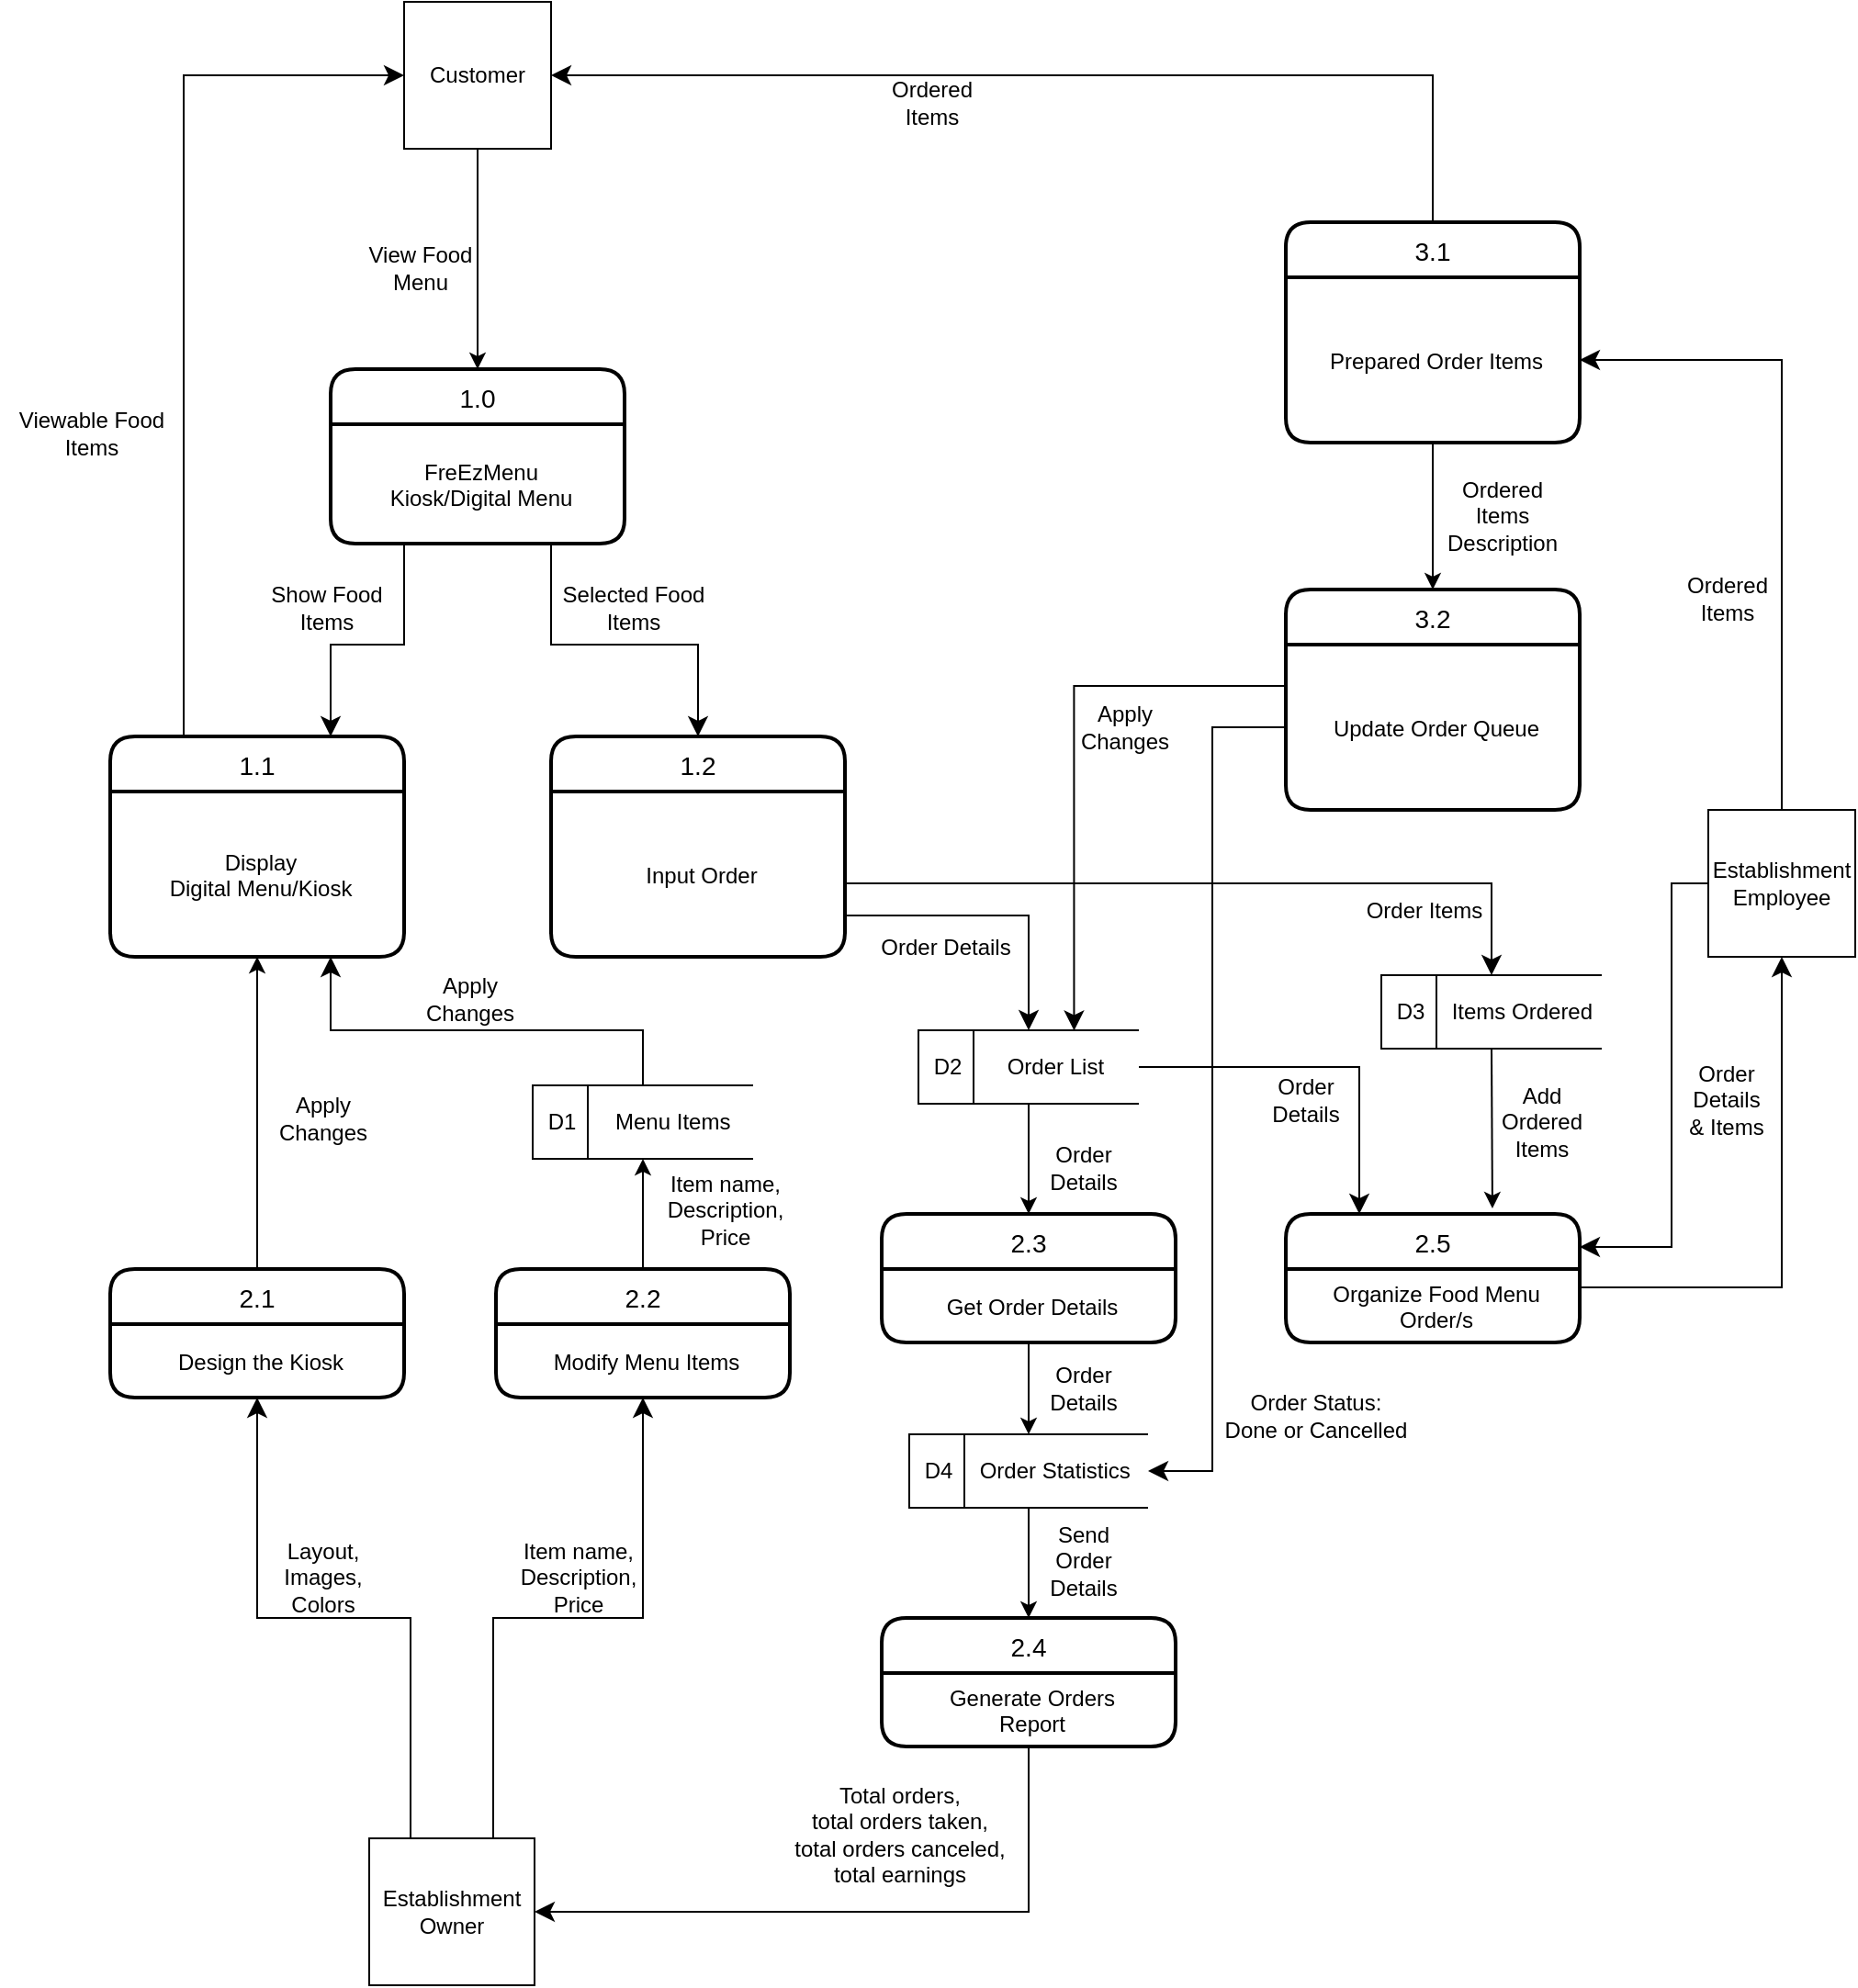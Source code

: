 <mxfile>
    <diagram id="DYdMffh3PidcgBAZlkbQ" name="Page-1">
        <mxGraphModel dx="1154" dy="839" grid="1" gridSize="10" guides="1" tooltips="1" connect="1" arrows="1" fold="1" page="1" pageScale="1" pageWidth="2000" pageHeight="1100" math="0" shadow="0">
            <root>
                <mxCell id="0"/>
                <mxCell id="1" parent="0"/>
                <mxCell id="65" value="Customer" style="rounded=0;whiteSpace=wrap;html=1;" parent="1" vertex="1">
                    <mxGeometry x="640" width="80" height="80" as="geometry"/>
                </mxCell>
                <mxCell id="69" value="1.0" style="swimlane;childLayout=stackLayout;horizontal=1;startSize=30;horizontalStack=0;rounded=1;fontSize=14;fontStyle=0;strokeWidth=2;resizeParent=0;resizeLast=1;shadow=0;dashed=0;align=center;" parent="1" vertex="1">
                    <mxGeometry x="600" y="200" width="160" height="95" as="geometry"/>
                </mxCell>
                <mxCell id="70" value="FreEzMenu&#10;Kiosk/Digital Menu" style="align=center;strokeColor=none;fillColor=none;spacingLeft=4;fontSize=12;verticalAlign=middle;resizable=0;rotatable=0;part=1;" parent="69" vertex="1">
                    <mxGeometry y="30" width="160" height="65" as="geometry"/>
                </mxCell>
                <mxCell id="71" value="View Food&lt;br&gt;Menu" style="text;html=1;strokeColor=none;fillColor=none;align=center;verticalAlign=middle;whiteSpace=wrap;rounded=0;" parent="1" vertex="1">
                    <mxGeometry x="619" y="130" width="60" height="30" as="geometry"/>
                </mxCell>
                <mxCell id="72" value="" style="endArrow=classic;html=1;exitX=0.5;exitY=1;exitDx=0;exitDy=0;entryX=0.5;entryY=0;entryDx=0;entryDy=0;" parent="1" source="65" target="69" edge="1">
                    <mxGeometry width="50" height="50" relative="1" as="geometry">
                        <mxPoint x="670" y="160" as="sourcePoint"/>
                        <mxPoint x="720" y="110" as="targetPoint"/>
                    </mxGeometry>
                </mxCell>
                <mxCell id="73" value="1.1" style="swimlane;childLayout=stackLayout;horizontal=1;startSize=30;horizontalStack=0;rounded=1;fontSize=14;fontStyle=0;strokeWidth=2;resizeParent=0;resizeLast=1;shadow=0;dashed=0;align=center;" parent="1" vertex="1">
                    <mxGeometry x="480" y="400" width="160" height="120" as="geometry"/>
                </mxCell>
                <mxCell id="74" value="Display&#10;Digital Menu/Kiosk" style="align=center;strokeColor=none;fillColor=none;spacingLeft=4;fontSize=12;verticalAlign=middle;resizable=0;rotatable=0;part=1;" parent="73" vertex="1">
                    <mxGeometry y="30" width="160" height="90" as="geometry"/>
                </mxCell>
                <mxCell id="76" value="1.2" style="swimlane;childLayout=stackLayout;horizontal=1;startSize=30;horizontalStack=0;rounded=1;fontSize=14;fontStyle=0;strokeWidth=2;resizeParent=0;resizeLast=1;shadow=0;dashed=0;align=center;" parent="1" vertex="1">
                    <mxGeometry x="720" y="400" width="160" height="120" as="geometry"/>
                </mxCell>
                <mxCell id="77" value="Input Order" style="align=center;strokeColor=none;fillColor=none;spacingLeft=4;fontSize=12;verticalAlign=middle;resizable=0;rotatable=0;part=1;" parent="76" vertex="1">
                    <mxGeometry y="30" width="160" height="90" as="geometry"/>
                </mxCell>
                <mxCell id="79" value="" style="edgeStyle=segmentEdgeStyle;endArrow=classic;html=1;curved=0;rounded=0;endSize=8;startSize=8;entryX=0.75;entryY=0;entryDx=0;entryDy=0;exitX=0.25;exitY=1;exitDx=0;exitDy=0;" parent="1" source="70" target="73" edge="1">
                    <mxGeometry width="50" height="50" relative="1" as="geometry">
                        <mxPoint x="740" y="380" as="sourcePoint"/>
                        <mxPoint x="790" y="330" as="targetPoint"/>
                        <Array as="points">
                            <mxPoint x="640" y="350"/>
                            <mxPoint x="600" y="350"/>
                        </Array>
                    </mxGeometry>
                </mxCell>
                <mxCell id="80" value="" style="edgeStyle=segmentEdgeStyle;endArrow=classic;html=1;curved=0;rounded=0;endSize=8;startSize=8;entryX=0.5;entryY=0;entryDx=0;entryDy=0;exitX=0.75;exitY=1;exitDx=0;exitDy=0;" parent="1" source="70" target="76" edge="1">
                    <mxGeometry width="50" height="50" relative="1" as="geometry">
                        <mxPoint x="650" y="305" as="sourcePoint"/>
                        <mxPoint x="570.0" y="410" as="targetPoint"/>
                        <Array as="points">
                            <mxPoint x="720" y="350"/>
                            <mxPoint x="800" y="350"/>
                        </Array>
                    </mxGeometry>
                </mxCell>
                <mxCell id="81" value="Show Food Items" style="text;html=1;strokeColor=none;fillColor=none;align=center;verticalAlign=middle;whiteSpace=wrap;rounded=0;" parent="1" vertex="1">
                    <mxGeometry x="558" y="315" width="80" height="30" as="geometry"/>
                </mxCell>
                <mxCell id="82" value="Selected Food Items" style="text;html=1;strokeColor=none;fillColor=none;align=center;verticalAlign=middle;whiteSpace=wrap;rounded=0;" parent="1" vertex="1">
                    <mxGeometry x="720" y="315" width="90" height="30" as="geometry"/>
                </mxCell>
                <mxCell id="83" value="&amp;nbsp;D2&lt;span style=&quot;white-space: pre;&quot;&gt;&#9;&lt;/span&gt;&amp;nbsp; &amp;nbsp; &amp;nbsp;Order List" style="html=1;dashed=0;whitespace=wrap;shape=mxgraph.dfd.dataStoreID;align=left;spacingLeft=3;points=[[0,0],[0.5,0],[1,0],[0,0.5],[1,0.5],[0,1],[0.5,1],[1,1]];rounded=0;shadow=0;sketch=0;" parent="1" vertex="1">
                    <mxGeometry x="920" y="560" width="120" height="40" as="geometry"/>
                </mxCell>
                <mxCell id="84" value="&amp;nbsp;D1&lt;span style=&quot;white-space: pre;&quot;&gt;&#9;&lt;/span&gt;&amp;nbsp; &amp;nbsp; Menu Items" style="html=1;dashed=0;whitespace=wrap;shape=mxgraph.dfd.dataStoreID;align=left;spacingLeft=3;points=[[0,0],[0.5,0],[1,0],[0,0.5],[1,0.5],[0,1],[0.5,1],[1,1]];rounded=0;shadow=0;sketch=0;" parent="1" vertex="1">
                    <mxGeometry x="710" y="590" width="120" height="40" as="geometry"/>
                </mxCell>
                <mxCell id="86" value="" style="edgeStyle=segmentEdgeStyle;endArrow=classic;html=1;curved=0;rounded=0;endSize=8;startSize=8;entryX=0.5;entryY=0;entryDx=0;entryDy=0;exitX=1;exitY=0.75;exitDx=0;exitDy=0;" parent="1" source="77" target="83" edge="1">
                    <mxGeometry width="50" height="50" relative="1" as="geometry">
                        <mxPoint x="1020" y="860" as="sourcePoint"/>
                        <mxPoint x="1070" y="810" as="targetPoint"/>
                    </mxGeometry>
                </mxCell>
                <mxCell id="87" value="Order Details" style="text;html=1;strokeColor=none;fillColor=none;align=center;verticalAlign=middle;whiteSpace=wrap;rounded=0;" parent="1" vertex="1">
                    <mxGeometry x="890" y="500" width="90" height="30" as="geometry"/>
                </mxCell>
                <mxCell id="88" value="2.3" style="swimlane;childLayout=stackLayout;horizontal=1;startSize=30;horizontalStack=0;rounded=1;fontSize=14;fontStyle=0;strokeWidth=2;resizeParent=0;resizeLast=1;shadow=0;dashed=0;align=center;" parent="1" vertex="1">
                    <mxGeometry x="900" y="660" width="160" height="70" as="geometry"/>
                </mxCell>
                <mxCell id="89" value="Get Order Details" style="align=center;strokeColor=none;fillColor=none;spacingLeft=4;fontSize=12;verticalAlign=middle;resizable=0;rotatable=0;part=1;" parent="88" vertex="1">
                    <mxGeometry y="30" width="160" height="40" as="geometry"/>
                </mxCell>
                <mxCell id="90" value="Order&lt;br&gt;Details" style="text;html=1;strokeColor=none;fillColor=none;align=center;verticalAlign=middle;whiteSpace=wrap;rounded=0;" parent="1" vertex="1">
                    <mxGeometry x="980" y="620" width="60" height="30" as="geometry"/>
                </mxCell>
                <mxCell id="91" value="" style="endArrow=classic;html=1;exitX=0.5;exitY=1;exitDx=0;exitDy=0;entryX=0.5;entryY=0;entryDx=0;entryDy=0;" parent="1" source="83" target="88" edge="1">
                    <mxGeometry width="50" height="50" relative="1" as="geometry">
                        <mxPoint x="970" y="680" as="sourcePoint"/>
                        <mxPoint x="1020" y="630" as="targetPoint"/>
                    </mxGeometry>
                </mxCell>
                <mxCell id="92" value="&amp;nbsp;D4&lt;span style=&quot;white-space: pre;&quot;&gt;&#9;&lt;/span&gt;&amp;nbsp; Order Statistics" style="html=1;dashed=0;whitespace=wrap;shape=mxgraph.dfd.dataStoreID;align=left;spacingLeft=3;points=[[0,0],[0.5,0],[1,0],[0,0.5],[1,0.5],[0,1],[0.5,1],[1,1]];rounded=0;shadow=0;sketch=0;" parent="1" vertex="1">
                    <mxGeometry x="915" y="780" width="130" height="40" as="geometry"/>
                </mxCell>
                <mxCell id="93" value="" style="endArrow=classic;html=1;entryX=0.5;entryY=0;entryDx=0;entryDy=0;exitX=0.5;exitY=1;exitDx=0;exitDy=0;" parent="1" source="89" target="92" edge="1">
                    <mxGeometry width="50" height="50" relative="1" as="geometry">
                        <mxPoint x="1000" y="800" as="sourcePoint"/>
                        <mxPoint x="1050" y="750" as="targetPoint"/>
                    </mxGeometry>
                </mxCell>
                <mxCell id="94" value="Order&lt;br&gt;Details" style="text;html=1;strokeColor=none;fillColor=none;align=center;verticalAlign=middle;whiteSpace=wrap;rounded=0;" parent="1" vertex="1">
                    <mxGeometry x="980" y="740" width="60" height="30" as="geometry"/>
                </mxCell>
                <mxCell id="96" value="2.4" style="swimlane;childLayout=stackLayout;horizontal=1;startSize=30;horizontalStack=0;rounded=1;fontSize=14;fontStyle=0;strokeWidth=2;resizeParent=0;resizeLast=1;shadow=0;dashed=0;align=center;" parent="1" vertex="1">
                    <mxGeometry x="900" y="880" width="160" height="70" as="geometry"/>
                </mxCell>
                <mxCell id="97" value="Generate Orders&#10;Report" style="align=center;strokeColor=none;fillColor=none;spacingLeft=4;fontSize=12;verticalAlign=middle;resizable=0;rotatable=0;part=1;" parent="96" vertex="1">
                    <mxGeometry y="30" width="160" height="40" as="geometry"/>
                </mxCell>
                <mxCell id="98" value="" style="endArrow=classic;html=1;entryX=0.5;entryY=0;entryDx=0;entryDy=0;exitX=0.5;exitY=1;exitDx=0;exitDy=0;" parent="1" source="92" target="96" edge="1">
                    <mxGeometry width="50" height="50" relative="1" as="geometry">
                        <mxPoint x="1050" y="870" as="sourcePoint"/>
                        <mxPoint x="1100" y="820" as="targetPoint"/>
                    </mxGeometry>
                </mxCell>
                <mxCell id="99" value="Send Order&lt;br&gt;Details" style="text;html=1;strokeColor=none;fillColor=none;align=center;verticalAlign=middle;whiteSpace=wrap;rounded=0;" parent="1" vertex="1">
                    <mxGeometry x="980" y="834" width="60" height="30" as="geometry"/>
                </mxCell>
                <mxCell id="100" value="Establishment Owner" style="rounded=0;whiteSpace=wrap;html=1;" parent="1" vertex="1">
                    <mxGeometry x="621" y="1000" width="90" height="80" as="geometry"/>
                </mxCell>
                <mxCell id="101" value="&lt;span style=&quot;&quot;&gt;Total orders,&lt;/span&gt;&lt;br style=&quot;&quot;&gt;&lt;span style=&quot;&quot;&gt;total orders taken,&lt;/span&gt;&lt;br style=&quot;&quot;&gt;&lt;span style=&quot;&quot;&gt;total orders canceled,&lt;/span&gt;&lt;br style=&quot;&quot;&gt;&lt;span style=&quot;&quot;&gt;total earnings&lt;/span&gt;" style="text;html=1;strokeColor=none;fillColor=none;align=center;verticalAlign=middle;whiteSpace=wrap;rounded=0;" parent="1" vertex="1">
                    <mxGeometry x="850" y="960" width="120" height="75" as="geometry"/>
                </mxCell>
                <mxCell id="102" value="" style="edgeStyle=segmentEdgeStyle;endArrow=classic;html=1;curved=0;rounded=0;endSize=8;startSize=8;entryX=1;entryY=0.5;entryDx=0;entryDy=0;exitX=0.5;exitY=1;exitDx=0;exitDy=0;" parent="1" source="97" target="100" edge="1">
                    <mxGeometry width="50" height="50" relative="1" as="geometry">
                        <mxPoint x="980" y="1020" as="sourcePoint"/>
                        <mxPoint x="1030" y="970" as="targetPoint"/>
                        <Array as="points">
                            <mxPoint x="980" y="1040"/>
                        </Array>
                    </mxGeometry>
                </mxCell>
                <mxCell id="103" value="2.2" style="swimlane;childLayout=stackLayout;horizontal=1;startSize=30;horizontalStack=0;rounded=1;fontSize=14;fontStyle=0;strokeWidth=2;resizeParent=0;resizeLast=1;shadow=0;dashed=0;align=center;" parent="1" vertex="1">
                    <mxGeometry x="690" y="690" width="160" height="70" as="geometry"/>
                </mxCell>
                <mxCell id="104" value="Modify Menu Items" style="align=center;strokeColor=none;fillColor=none;spacingLeft=4;fontSize=12;verticalAlign=middle;resizable=0;rotatable=0;part=1;" parent="103" vertex="1">
                    <mxGeometry y="30" width="160" height="40" as="geometry"/>
                </mxCell>
                <mxCell id="105" value="2.1" style="swimlane;childLayout=stackLayout;horizontal=1;startSize=30;horizontalStack=0;rounded=1;fontSize=14;fontStyle=0;strokeWidth=2;resizeParent=0;resizeLast=1;shadow=0;dashed=0;align=center;" parent="1" vertex="1">
                    <mxGeometry x="480" y="690" width="160" height="70" as="geometry"/>
                </mxCell>
                <mxCell id="106" value="Design the Kiosk" style="align=center;strokeColor=none;fillColor=none;spacingLeft=4;fontSize=12;verticalAlign=middle;resizable=0;rotatable=0;part=1;" parent="105" vertex="1">
                    <mxGeometry y="30" width="160" height="40" as="geometry"/>
                </mxCell>
                <mxCell id="107" value="" style="edgeStyle=elbowEdgeStyle;elbow=vertical;endArrow=classic;html=1;curved=0;rounded=0;endSize=8;startSize=8;exitX=0.75;exitY=0;exitDx=0;exitDy=0;entryX=0.5;entryY=1;entryDx=0;entryDy=0;" edge="1" parent="1" source="100" target="103">
                    <mxGeometry width="50" height="50" relative="1" as="geometry">
                        <mxPoint x="870" y="790" as="sourcePoint"/>
                        <mxPoint x="920" y="740" as="targetPoint"/>
                    </mxGeometry>
                </mxCell>
                <mxCell id="108" value="" style="edgeStyle=elbowEdgeStyle;elbow=vertical;endArrow=classic;html=1;curved=0;rounded=0;endSize=8;startSize=8;entryX=0.5;entryY=1;entryDx=0;entryDy=0;exitX=0.25;exitY=0;exitDx=0;exitDy=0;" edge="1" parent="1" source="100" target="106">
                    <mxGeometry width="50" height="50" relative="1" as="geometry">
                        <mxPoint x="680" y="890" as="sourcePoint"/>
                        <mxPoint x="730" y="840" as="targetPoint"/>
                    </mxGeometry>
                </mxCell>
                <mxCell id="109" value="&lt;span style=&quot;&quot;&gt;Item name,&lt;/span&gt;&lt;br style=&quot;&quot;&gt;&lt;span style=&quot;&quot;&gt;Description,&lt;/span&gt;&lt;br style=&quot;&quot;&gt;&lt;span style=&quot;&quot;&gt;Price&lt;/span&gt;" style="text;html=1;strokeColor=none;fillColor=none;align=center;verticalAlign=middle;whiteSpace=wrap;rounded=0;" vertex="1" parent="1">
                    <mxGeometry x="700" y="840" width="70" height="35" as="geometry"/>
                </mxCell>
                <mxCell id="110" value="&lt;span style=&quot;&quot;&gt;Layout,&lt;/span&gt;&lt;br style=&quot;&quot;&gt;&lt;span style=&quot;&quot;&gt;Images,&lt;/span&gt;&lt;br style=&quot;&quot;&gt;&lt;span style=&quot;&quot;&gt;Colors&lt;/span&gt;" style="text;html=1;strokeColor=none;fillColor=none;align=center;verticalAlign=middle;whiteSpace=wrap;rounded=0;" vertex="1" parent="1">
                    <mxGeometry x="561" y="840" width="70" height="35" as="geometry"/>
                </mxCell>
                <mxCell id="111" value="&lt;span style=&quot;&quot;&gt;Item name,&lt;/span&gt;&lt;br style=&quot;&quot;&gt;&lt;span style=&quot;&quot;&gt;Description,&lt;/span&gt;&lt;br style=&quot;&quot;&gt;&lt;span style=&quot;&quot;&gt;Price&lt;/span&gt;" style="text;html=1;strokeColor=none;fillColor=none;align=center;verticalAlign=middle;whiteSpace=wrap;rounded=0;" vertex="1" parent="1">
                    <mxGeometry x="780" y="640" width="70" height="35" as="geometry"/>
                </mxCell>
                <mxCell id="112" value="" style="endArrow=classic;html=1;exitX=0.5;exitY=0;exitDx=0;exitDy=0;entryX=0.5;entryY=1;entryDx=0;entryDy=0;" edge="1" parent="1" source="103" target="84">
                    <mxGeometry width="50" height="50" relative="1" as="geometry">
                        <mxPoint x="830" y="620" as="sourcePoint"/>
                        <mxPoint x="880" y="570" as="targetPoint"/>
                    </mxGeometry>
                </mxCell>
                <mxCell id="115" value="Apply Changes" style="text;html=1;strokeColor=none;fillColor=none;align=center;verticalAlign=middle;whiteSpace=wrap;rounded=0;" vertex="1" parent="1">
                    <mxGeometry x="641" y="525" width="70" height="35" as="geometry"/>
                </mxCell>
                <mxCell id="116" value="" style="endArrow=classic;html=1;exitX=0.5;exitY=0;exitDx=0;exitDy=0;entryX=0.5;entryY=1;entryDx=0;entryDy=0;" edge="1" parent="1" source="105" target="74">
                    <mxGeometry width="50" height="50" relative="1" as="geometry">
                        <mxPoint x="620" y="620" as="sourcePoint"/>
                        <mxPoint x="670" y="570" as="targetPoint"/>
                    </mxGeometry>
                </mxCell>
                <mxCell id="117" value="Apply Changes" style="text;html=1;strokeColor=none;fillColor=none;align=center;verticalAlign=middle;whiteSpace=wrap;rounded=0;" vertex="1" parent="1">
                    <mxGeometry x="561" y="590" width="70" height="35" as="geometry"/>
                </mxCell>
                <mxCell id="119" value="" style="edgeStyle=segmentEdgeStyle;endArrow=classic;html=1;curved=0;rounded=0;endSize=8;startSize=8;entryX=0;entryY=0.5;entryDx=0;entryDy=0;exitX=0.25;exitY=0;exitDx=0;exitDy=0;" edge="1" parent="1" source="73" target="65">
                    <mxGeometry width="50" height="50" relative="1" as="geometry">
                        <mxPoint x="530" y="300" as="sourcePoint"/>
                        <mxPoint x="700" y="270" as="targetPoint"/>
                        <Array as="points">
                            <mxPoint x="520" y="40"/>
                        </Array>
                    </mxGeometry>
                </mxCell>
                <mxCell id="120" value="Viewable Food Items" style="text;html=1;strokeColor=none;fillColor=none;align=center;verticalAlign=middle;whiteSpace=wrap;rounded=0;" vertex="1" parent="1">
                    <mxGeometry x="420" y="220" width="100" height="30" as="geometry"/>
                </mxCell>
                <mxCell id="121" value="2.5" style="swimlane;childLayout=stackLayout;horizontal=1;startSize=30;horizontalStack=0;rounded=1;fontSize=14;fontStyle=0;strokeWidth=2;resizeParent=0;resizeLast=1;shadow=0;dashed=0;align=center;" vertex="1" parent="1">
                    <mxGeometry x="1120" y="660" width="160" height="70" as="geometry"/>
                </mxCell>
                <mxCell id="122" value="Organize Food Menu&#10;Order/s" style="align=center;strokeColor=none;fillColor=none;spacingLeft=4;fontSize=12;verticalAlign=middle;resizable=0;rotatable=0;part=1;" vertex="1" parent="121">
                    <mxGeometry y="30" width="160" height="40" as="geometry"/>
                </mxCell>
                <mxCell id="123" value="" style="edgeStyle=segmentEdgeStyle;endArrow=classic;html=1;curved=0;rounded=0;endSize=8;startSize=8;exitX=1;exitY=0.5;exitDx=0;exitDy=0;entryX=0.25;entryY=0;entryDx=0;entryDy=0;" edge="1" parent="1" source="83" target="121">
                    <mxGeometry width="50" height="50" relative="1" as="geometry">
                        <mxPoint x="1040" y="690" as="sourcePoint"/>
                        <mxPoint x="1090" y="640" as="targetPoint"/>
                    </mxGeometry>
                </mxCell>
                <mxCell id="124" value="Order&lt;br&gt;Details" style="text;html=1;strokeColor=none;fillColor=none;align=center;verticalAlign=middle;whiteSpace=wrap;rounded=0;" vertex="1" parent="1">
                    <mxGeometry x="1101" y="583" width="60" height="30" as="geometry"/>
                </mxCell>
                <mxCell id="125" value="" style="edgeStyle=segmentEdgeStyle;endArrow=classic;html=1;curved=0;rounded=0;endSize=8;startSize=8;entryX=0.75;entryY=1;entryDx=0;entryDy=0;exitX=0.5;exitY=0;exitDx=0;exitDy=0;" edge="1" parent="1" source="84" target="74">
                    <mxGeometry width="50" height="50" relative="1" as="geometry">
                        <mxPoint x="850" y="660" as="sourcePoint"/>
                        <mxPoint x="900" y="610" as="targetPoint"/>
                        <Array as="points">
                            <mxPoint x="770" y="560"/>
                            <mxPoint x="600" y="560"/>
                        </Array>
                    </mxGeometry>
                </mxCell>
                <mxCell id="126" value="Establishment Employee" style="rounded=0;whiteSpace=wrap;html=1;" vertex="1" parent="1">
                    <mxGeometry x="1350" y="440" width="80" height="80" as="geometry"/>
                </mxCell>
                <mxCell id="127" value="3.1" style="swimlane;childLayout=stackLayout;horizontal=1;startSize=30;horizontalStack=0;rounded=1;fontSize=14;fontStyle=0;strokeWidth=2;resizeParent=0;resizeLast=1;shadow=0;dashed=0;align=center;" vertex="1" parent="1">
                    <mxGeometry x="1120" y="120" width="160" height="120" as="geometry"/>
                </mxCell>
                <mxCell id="128" value="Prepared Order Items" style="align=center;strokeColor=none;fillColor=none;spacingLeft=4;fontSize=12;verticalAlign=middle;resizable=0;rotatable=0;part=1;" vertex="1" parent="127">
                    <mxGeometry y="30" width="160" height="90" as="geometry"/>
                </mxCell>
                <mxCell id="129" value="3.2" style="swimlane;childLayout=stackLayout;horizontal=1;startSize=30;horizontalStack=0;rounded=1;fontSize=14;fontStyle=0;strokeWidth=2;resizeParent=0;resizeLast=1;shadow=0;dashed=0;align=center;" vertex="1" parent="1">
                    <mxGeometry x="1120" y="320" width="160" height="120" as="geometry"/>
                </mxCell>
                <mxCell id="130" value="Update Order Queue" style="align=center;strokeColor=none;fillColor=none;spacingLeft=4;fontSize=12;verticalAlign=middle;resizable=0;rotatable=0;part=1;" vertex="1" parent="129">
                    <mxGeometry y="30" width="160" height="90" as="geometry"/>
                </mxCell>
                <mxCell id="131" value="" style="edgeStyle=segmentEdgeStyle;endArrow=classic;html=1;curved=0;rounded=0;endSize=8;startSize=8;entryX=1;entryY=0.5;entryDx=0;entryDy=0;exitX=0.5;exitY=0;exitDx=0;exitDy=0;" edge="1" parent="1" source="126" target="128">
                    <mxGeometry width="50" height="50" relative="1" as="geometry">
                        <mxPoint x="1390" y="430" as="sourcePoint"/>
                        <mxPoint x="1230" y="290" as="targetPoint"/>
                        <Array as="points">
                            <mxPoint x="1390" y="195"/>
                        </Array>
                    </mxGeometry>
                </mxCell>
                <mxCell id="132" value="" style="edgeStyle=segmentEdgeStyle;endArrow=classic;html=1;curved=0;rounded=0;endSize=8;startSize=8;entryX=0.5;entryY=1;entryDx=0;entryDy=0;exitX=1;exitY=0.25;exitDx=0;exitDy=0;" edge="1" parent="1" source="122" target="126">
                    <mxGeometry width="50" height="50" relative="1" as="geometry">
                        <mxPoint x="1180" y="640" as="sourcePoint"/>
                        <mxPoint x="1230" y="590" as="targetPoint"/>
                    </mxGeometry>
                </mxCell>
                <mxCell id="133" value="" style="edgeStyle=segmentEdgeStyle;endArrow=classic;html=1;curved=0;rounded=0;endSize=8;startSize=8;entryX=1;entryY=0.25;entryDx=0;entryDy=0;exitX=0;exitY=0.5;exitDx=0;exitDy=0;" edge="1" parent="1" source="126" target="121">
                    <mxGeometry width="50" height="50" relative="1" as="geometry">
                        <mxPoint x="1180" y="640" as="sourcePoint"/>
                        <mxPoint x="1230" y="590" as="targetPoint"/>
                        <Array as="points">
                            <mxPoint x="1330" y="480"/>
                            <mxPoint x="1330" y="678"/>
                            <mxPoint x="1280" y="678"/>
                        </Array>
                    </mxGeometry>
                </mxCell>
                <mxCell id="134" value="Order&lt;br&gt;Details&lt;br&gt;&amp;amp; Items" style="text;html=1;strokeColor=none;fillColor=none;align=center;verticalAlign=middle;whiteSpace=wrap;rounded=0;" vertex="1" parent="1">
                    <mxGeometry x="1330" y="583" width="60" height="30" as="geometry"/>
                </mxCell>
                <mxCell id="136" value="" style="edgeStyle=segmentEdgeStyle;endArrow=classic;html=1;curved=0;rounded=0;endSize=8;startSize=8;exitX=1;exitY=0.25;exitDx=0;exitDy=0;entryX=0.5;entryY=0;entryDx=0;entryDy=0;" edge="1" parent="1" source="77" target="143">
                    <mxGeometry width="50" height="50" relative="1" as="geometry">
                        <mxPoint x="1130" y="570" as="sourcePoint"/>
                        <mxPoint x="1180" y="660" as="targetPoint"/>
                        <Array as="points">
                            <mxPoint x="880" y="480"/>
                            <mxPoint x="1232" y="480"/>
                        </Array>
                    </mxGeometry>
                </mxCell>
                <mxCell id="138" value="Order Items" style="text;html=1;strokeColor=none;fillColor=none;align=center;verticalAlign=middle;whiteSpace=wrap;rounded=0;" vertex="1" parent="1">
                    <mxGeometry x="1161" y="480" width="69" height="30" as="geometry"/>
                </mxCell>
                <mxCell id="139" value="" style="edgeStyle=segmentEdgeStyle;endArrow=classic;html=1;curved=0;rounded=0;endSize=8;startSize=8;entryX=1;entryY=0.5;entryDx=0;entryDy=0;exitX=0;exitY=0.5;exitDx=0;exitDy=0;" edge="1" parent="1" source="130" target="92">
                    <mxGeometry width="50" height="50" relative="1" as="geometry">
                        <mxPoint x="1040" y="610" as="sourcePoint"/>
                        <mxPoint x="1090" y="560" as="targetPoint"/>
                        <Array as="points">
                            <mxPoint x="1080" y="395"/>
                            <mxPoint x="1080" y="800"/>
                        </Array>
                    </mxGeometry>
                </mxCell>
                <mxCell id="140" value="&lt;span style=&quot;&quot;&gt;Order Status:&lt;/span&gt;&lt;br style=&quot;&quot;&gt;&lt;span style=&quot;&quot;&gt;Done&amp;nbsp;&lt;/span&gt;&lt;span style=&quot;&quot;&gt;or&amp;nbsp;&lt;/span&gt;&lt;span style=&quot;&quot;&gt;Cancelled&lt;/span&gt;" style="text;html=1;strokeColor=none;fillColor=none;align=center;verticalAlign=middle;whiteSpace=wrap;rounded=0;" vertex="1" parent="1">
                    <mxGeometry x="1082.25" y="750" width="108.5" height="40" as="geometry"/>
                </mxCell>
                <mxCell id="141" value="" style="edgeStyle=segmentEdgeStyle;endArrow=classic;html=1;curved=0;rounded=0;endSize=8;startSize=8;entryX=0.706;entryY=0.005;entryDx=0;entryDy=0;entryPerimeter=0;exitX=0;exitY=0.25;exitDx=0;exitDy=0;" edge="1" parent="1" source="130" target="83">
                    <mxGeometry width="50" height="50" relative="1" as="geometry">
                        <mxPoint x="1030" y="510" as="sourcePoint"/>
                        <mxPoint x="1080" y="460" as="targetPoint"/>
                    </mxGeometry>
                </mxCell>
                <mxCell id="142" value="Apply&lt;br&gt;Changes" style="text;html=1;strokeColor=none;fillColor=none;align=center;verticalAlign=middle;whiteSpace=wrap;rounded=0;" vertex="1" parent="1">
                    <mxGeometry x="1005" y="380" width="55" height="30" as="geometry"/>
                </mxCell>
                <mxCell id="143" value="&amp;nbsp;D3&lt;span style=&quot;white-space: pre;&quot;&gt;&#9;&lt;/span&gt;&amp;nbsp; Items Ordered" style="html=1;dashed=0;whitespace=wrap;shape=mxgraph.dfd.dataStoreID;align=left;spacingLeft=3;points=[[0,0],[0.5,0],[1,0],[0,0.5],[1,0.5],[0,1],[0.5,1],[1,1]];rounded=0;shadow=0;sketch=0;" vertex="1" parent="1">
                    <mxGeometry x="1172" y="530" width="120" height="40" as="geometry"/>
                </mxCell>
                <mxCell id="144" value="" style="endArrow=classic;html=1;entryX=0.703;entryY=-0.043;entryDx=0;entryDy=0;exitX=0.5;exitY=1;exitDx=0;exitDy=0;entryPerimeter=0;" edge="1" parent="1" source="143" target="121">
                    <mxGeometry width="50" height="50" relative="1" as="geometry">
                        <mxPoint x="1160" y="650" as="sourcePoint"/>
                        <mxPoint x="1210" y="600" as="targetPoint"/>
                    </mxGeometry>
                </mxCell>
                <mxCell id="145" value="Add Ordered Items" style="text;html=1;strokeColor=none;fillColor=none;align=center;verticalAlign=middle;whiteSpace=wrap;rounded=0;" vertex="1" parent="1">
                    <mxGeometry x="1232" y="590" width="54.5" height="40" as="geometry"/>
                </mxCell>
                <mxCell id="146" value="" style="edgeStyle=segmentEdgeStyle;endArrow=classic;html=1;curved=0;rounded=0;endSize=8;startSize=8;entryX=1;entryY=0.5;entryDx=0;entryDy=0;exitX=0.5;exitY=0;exitDx=0;exitDy=0;" edge="1" parent="1" source="127" target="65">
                    <mxGeometry width="50" height="50" relative="1" as="geometry">
                        <mxPoint x="1000" y="230" as="sourcePoint"/>
                        <mxPoint x="1050" y="180" as="targetPoint"/>
                        <Array as="points">
                            <mxPoint x="1200" y="40"/>
                        </Array>
                    </mxGeometry>
                </mxCell>
                <mxCell id="147" value="Ordered Items" style="text;html=1;strokeColor=none;fillColor=none;align=center;verticalAlign=middle;whiteSpace=wrap;rounded=0;" vertex="1" parent="1">
                    <mxGeometry x="900" y="40" width="55" height="30" as="geometry"/>
                </mxCell>
                <mxCell id="148" value="" style="endArrow=classic;html=1;entryX=0.5;entryY=0;entryDx=0;entryDy=0;exitX=0.5;exitY=1;exitDx=0;exitDy=0;" edge="1" parent="1" source="128" target="129">
                    <mxGeometry width="50" height="50" relative="1" as="geometry">
                        <mxPoint x="950" y="330" as="sourcePoint"/>
                        <mxPoint x="1000" y="280" as="targetPoint"/>
                    </mxGeometry>
                </mxCell>
                <mxCell id="149" value="Ordered Items" style="text;html=1;strokeColor=none;fillColor=none;align=center;verticalAlign=middle;whiteSpace=wrap;rounded=0;" vertex="1" parent="1">
                    <mxGeometry x="1332.5" y="310" width="55" height="30" as="geometry"/>
                </mxCell>
                <mxCell id="150" value="Ordered Items Description" style="text;html=1;strokeColor=none;fillColor=none;align=center;verticalAlign=middle;whiteSpace=wrap;rounded=0;" vertex="1" parent="1">
                    <mxGeometry x="1204.5" y="260" width="65.5" height="40" as="geometry"/>
                </mxCell>
            </root>
        </mxGraphModel>
    </diagram>
</mxfile>